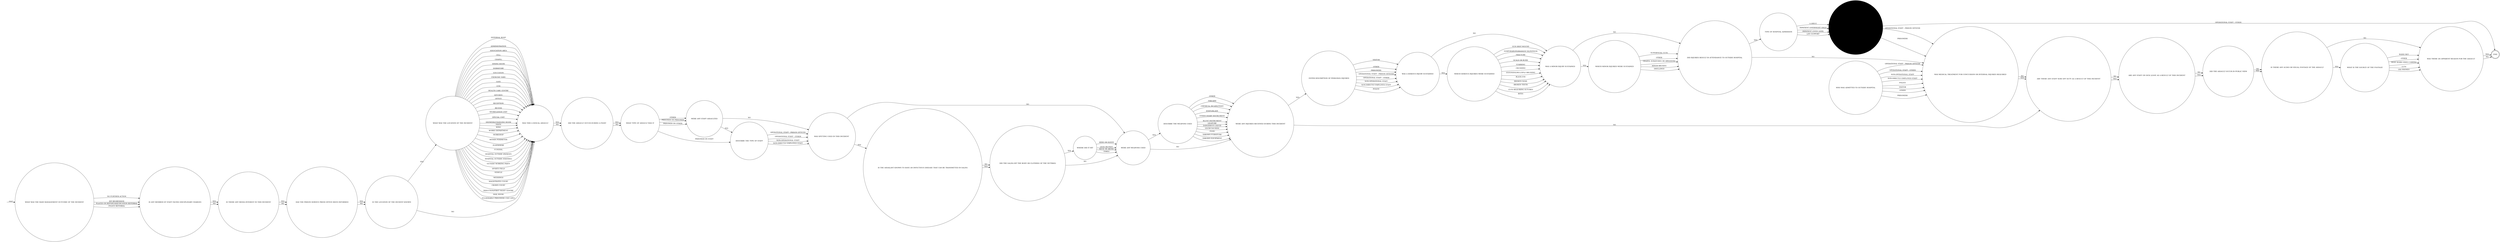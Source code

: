 digraph ASSAULT {  rankdir=LR;
  node [shape = circle];
  START_NODE [label="", shape=none];
  START_NODE -> 61279 [label = "start"];
  END_NODE [label="END", shape="doublecircle"];
  61279 [label = "WHAT WAS THE MAIN MANAGEMENT OUTCOME OF THE INCIDENT"];
  61279 -> 61280 [label = "NO FURTHER ACTION"];
  61279 -> 61280 [label = "IEP REGRESSION"];
  61279 -> 61280 [label = "PLACED ON REPORT/ADJUDICATION REFERRAL"];
  61279 -> 61280 [label = "POLICE REFERRAL"];
  61280 [label = "IS ANY MEMBER OF STAFF FACING DISCIPLINARY CHARGES"];
  61280 -> 61281 [label = "YES"];
  61280 -> 61281 [label = "NO"];
  61281 [label = "IS THERE ANY MEDIA INTEREST IN THIS INCIDENT"];
  61281 -> 61282 [label = "YES"];
  61281 -> 61282 [label = "NO"];
  61282 [label = "HAS THE PRISON SERVICE PRESS OFFICE BEEN INFORMED"];
  61282 -> 61283 [label = "YES"];
  61282 -> 61283 [label = "NO"];
  61283 [label = "IS THE LOCATION OF THE INCDENT KNOWN"];
  61283 -> 61284 [label = "YES"];
  61283 -> 61285 [label = "NO"];
  61284 [label = "WHAT WAS THE LOCATION OF THE INCIDENT"];
  61284 -> 61285 [label = "ADMINISTRATION"];
  61284 -> 61285 [label = "ASSOCIATION AREA"];
  61284 -> 61285 [label = "CELL"];
  61284 -> 61285 [label = "CHAPEL"];
  61284 -> 61285 [label = "DINING ROOM"];
  61284 -> 61285 [label = "DORMITORY"];
  61284 -> 61285 [label = "EDUCATION"];
  61284 -> 61285 [label = "EXERCISE YARD"];
  61284 -> 61285 [label = "GATE"];
  61284 -> 61285 [label = "GYM"];
  61284 -> 61285 [label = "HEALTH CARE CENTRE"];
  61284 -> 61285 [label = "KITCHEN"];
  61284 -> 61285 [label = "OFFICE"];
  61284 -> 61285 [label = "RECEPTION"];
  61284 -> 61285 [label = "RECESS"];
  61284 -> 61285 [label = "SEGREGATION UNIT"];
  61284 -> 61285 [label = "SPECIAL UNIT"];
  61284 -> 61285 [label = "SHOWERS/CHANGING ROOM"];
  61284 -> 61285 [label = "VISITS"];
  61284 -> 61285 [label = "WING"];
  61284 -> 61285 [label = "WORKS DEPARTMENT"];
  61284 -> 61285 [label = "WORKSHOP"];
  61284 -> 61285 [label = "WITHIN PERIMETER"];
  61284 -> 61285 [label = "ELSEWHERE"];
  61284 -> 61285 [label = "FUNERAL"];
  61284 -> 61285 [label = "HOSPITAL OUTSIDE (PATIENT)"];
  61284 -> 61285 [label = "HOSPITAL OUTSIDE (VISITING)"];
  61284 -> 61285 [label = "OUTSIDE WORKING PARTY"];
  61284 -> 61285 [label = "SPORTS FIELD"];
  61284 -> 61285 [label = "VEHICLE"];
  61284 -> 61285 [label = "WEDDINGS"];
  61284 -> 61285 [label = "MAGISTRATES COURT"];
  61284 -> 61285 [label = "CROWN COURT"];
  61284 -> 61285 [label = "INDUCTION/FIRST NIGHT CENTRE"];
  61284 -> 61285 [label = "MAIL ROOM"];
  61284 -> 61285 [label = "VULNERABLE PRISONERS UNIT (VPU)"];
  61284 -> 61285 [label = "EXTERNAL ROOF"];
  61285 [label = "WAS THIS A SEXUAL ASSAULT"];
  61285 -> 61286 [label = "YES"];
  61285 -> 61286 [label = "NO"];
  61286 [label = "DID THE ASSAULT OCCUR DURING A FIGHT"];
  61286 -> 61287 [label = "YES"];
  61286 -> 61287 [label = "NO"];
  61287 [label = "WHAT TYPE OF ASSAULT WAS IT"];
  61287 -> 61288 [label = "PRISONER ON PRISONER"];
  61287 -> 61289 [label = "PRISONER ON STAFF"];
  61287 -> 61288 [label = "PRISONER ON OTHER"];
  61287 -> 61288 [label = "OTHER"];
  61288 [label = "WERE ANY STAFF ASSAULTED"];
  61288 -> 61290 [label = "NO"];
  61288 -> 61289 [label = "YES"];
  61289 [label = "DESCRIBE THE TYPE OF STAFF"];
  61289 -> 61290 [label = "OPERATIONAL STAFF - PRISON OFFICER"];
  61289 -> 61290 [label = "OPERATIONAL STAFF - OTHER"];
  61289 -> 61290 [label = "NON-OPERATIONAL STAFF"];
  61289 -> 61290 [label = "NON-DIRECTLY EMPLOYED STAFF"];
  61290 [label = "WAS SPITTING USED IN THIS INCIDENT"];
  61290 -> 61294 [label = "NO"];
  61290 -> 61291 [label = "YES"];
  61291 [label = "IS THE ASSAILANT KNOWN TO HAVE AN INFECTIOUS DISEASE THAT CAN BE TRANSMITTED IN SALIVA"];
  61291 -> 61292 [label = "NO"];
  61291 -> 61292 [label = "YES"];
  61292 [label = "DID THE SALIVA HIT THE BODY OR CLOTHING OF THE VICTIM(S)"];
  61292 -> 61294 [label = "NO"];
  61292 -> 61293 [label = "YES"];
  61293 [label = "WHERE DID IT HIT"];
  61293 -> 61294 [label = "NECK OR ABOVE"];
  61293 -> 61294 [label = "TORSO"];
  61293 -> 61294 [label = "ARMS OR HANDS"];
  61293 -> 61294 [label = "LEGS OR FEET"];
  61294 [label = "WERE ANY WEAPONS USED"];
  61294 -> 61295 [label = "YES"];
  61294 -> 61296 [label = "NO"];
  61295 [label = "DESCRIBE THE WEAPONS USED"];
  61295 -> 61296 [label = "FIREARM"];
  61295 -> 61296 [label = "CHEMICAL INCAPACITANT"];
  61295 -> 61296 [label = "KNIFE/BLADE"];
  61295 -> 61296 [label = "OTHER SHARP INSTRUMENT"];
  61295 -> 61296 [label = "BLUNT INSTRUMENT"];
  61295 -> 61296 [label = "LIGATURE"];
  61295 -> 61296 [label = "DANGEROUS LIQUID"];
  61295 -> 61296 [label = "EXCRETA/URINE"];
  61295 -> 61296 [label = "FOOD"];
  61295 -> 61296 [label = "THROWN FURNITURE"];
  61295 -> 61296 [label = "THROWN EQUIPMENT"];
  61295 -> 61296 [label = "OTHER"];
  61296 [label = "WERE ANY INJURIES RECEIVED DURING THIS INCIDENT"];
  61296 -> 61297 [label = "YES"];
  61296 -> 61306 [label = "NO"];
  61297 [label = "ENTER DESCRIPTION OF PERSON(S) INJURED"];
  61297 -> 61298 [label = "PRISONERS"];
  61297 -> 61298 [label = "OPERATIONAL STAFF - PRISON OFFICER"];
  61297 -> 61298 [label = "OPERATIONAL STAFF - OTHER"];
  61297 -> 61298 [label = "NON-OPERATIONAL STAFF"];
  61297 -> 61298 [label = "NON-DIRECTLY EMPLOYED STAFF"];
  61297 -> 61298 [label = "POLICE"];
  61297 -> 61298 [label = "VISITOR"];
  61297 -> 61298 [label = "OTHER"];
  61298 [label = "WAS A SERIOUS INJURY SUSTAINED"];
  61298 -> 61299 [label = "YES"];
  61298 -> 61300 [label = "NO"];
  61299 [label = "WHICH SERIOUS INJURIES WERE SUSTAINED"];
  61299 -> 61300 [label = "FRACTURE"];
  61299 -> 61300 [label = "SCALD OR BURN"];
  61299 -> 61300 [label = "STABBING"];
  61299 -> 61300 [label = "CRUSHING"];
  61299 -> 61300 [label = "EXTENSIVE/MULTIPLE BRUISING"];
  61299 -> 61300 [label = "BLACK EYE"];
  61299 -> 61300 [label = "BROKEN NOSE"];
  61299 -> 61300 [label = "BROKEN TEETH"];
  61299 -> 61300 [label = "CUTS REQUIRING SUTURES"];
  61299 -> 61300 [label = "BITES"];
  61299 -> 61300 [label = "GUN SHOT WOUND"];
  61299 -> 61300 [label = "TEMPORARY/PERMANENT BLINDNESS"];
  61300 [label = "WAS A MINOR INJURY SUSTAINED"];
  61300 -> 61301 [label = "YES"];
  61300 -> 61302 [label = "NO"];
  61301 [label = "WHICH MINOR INJURIES WERE SUSTAINED"];
  61301 -> 61302 [label = "GRAZES, SCRATCHES OR ABRASIONS"];
  61301 -> 61302 [label = "MINOR BRUISES"];
  61301 -> 61302 [label = "SWELLINGS"];
  61301 -> 61302 [label = "SUPERFICIAL CUTS"];
  61301 -> 61302 [label = "OTHER"];
  61302 [label = "DID INJURIES RESULT IN ATTENDANCE TO OUTSIDE HOSPITAL"];
  61302 -> 61305 [label = "NO"];
  61302 -> 61303 [label = "YES"];
  61303 [label = "TYPE OF HOSPITAL ADMISSION"];
  61303 -> 61304 [label = "A AND E"];
  61303 -> 61304 [label = "INPATIENT (OVERNIGHT ONLY)"];
  61303 -> 61304 [label = "INPATIENT (OVER 24HR)"];
  61303 -> 61304 [label = "LIFE SUPPORT"];
  61304 [label = "WHO WAS ADMMITED TO OUTSIDE HOSPITAL", style="filled", color="#DDD"];
  61304 -> 61305 [label = "PRISONERS", style="filled", color="#DDD"];
  61304 -> 61305 [label = "OPERATIONAL STAFF - PRISON OFFICER", style="filled", color="#DDD"];
  61304 -> END_NODE [label = "OPERATIONAL STAFF - OTHER", style="filled", color="#DDD"];
  61305 [label = "WAS MEDICAL TREATMENT FOR CONCUSSION OR INTERNAL INJURIES REQUIRED"];
  61305 -> 61306 [label = "YES"];
  61305 -> 61306 [label = "NO"];
  61306 [label = "ARE THERE ANY STAFF NOW OFF DUTY AS A RESULT OF THIS INCIDENT"];
  61306 -> 61307 [label = "YES"];
  61306 -> 61307 [label = "NO"];
  61307 [label = "ARE ANY STAFF ON SICK LEAVE AS A RESULT OF THIS INCIDENT"];
  61307 -> 61308 [label = "YES"];
  61307 -> 61308 [label = "NO"];
  61308 [label = "DID THE ASSAULT OCCUR IN PUBLIC VIEW"];
  61308 -> 61309 [label = "YES"];
  61308 -> 61309 [label = "NO"];
  61309 [label = "IS THERE ANY AUDIO OR VISUAL FOOTAGE OF THE ASSAULT"];
  61309 -> 61311 [label = "NO"];
  61309 -> 61310 [label = "YES"];
  61310 [label = "WHAT IS THE SOURCE OF THE FOOTAGE"];
  61310 -> 61311 [label = "BODY WORN VIDEO CAMERA"];
  61310 -> 61311 [label = "CCTV"];
  61310 -> 61311 [label = "PIN PHONES"];
  61310 -> 61311 [label = "RADIO NET"];
  61310 -> 61311 [label = "OTHER"];
  61311 [label = "WAS THERE AN APPARENT REASON FOR THE ASSAULT"];
  61311 -> END_NODE [label = "YES"];
  61311 -> END_NODE [label = "NO"];
  61313 [label = "WHO WAS ADMITTED TO OUTSIDE HOSPITAL"];
  61313 -> 61305 [label = "PRISONERS"];
  61313 -> 61305 [label = "OPERATIONAL STAFF - PRISON OFFICER"];
  61313 -> 61305 [label = "OPERATIONAL STAFF - OTHER"];
  61313 -> 61305 [label = "NON-OPERATIONAL STAFF"];
  61313 -> 61305 [label = "NON-DIRECTLY EMPLOYED STAFF"];
  61313 -> 61305 [label = "POLICE"];
  61313 -> 61305 [label = "VISITOR"];
  61313 -> 61305 [label = "OTHER"];
}
